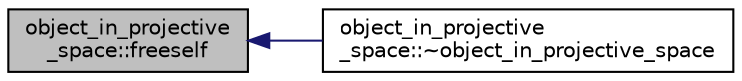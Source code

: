 digraph "object_in_projective_space::freeself"
{
  edge [fontname="Helvetica",fontsize="10",labelfontname="Helvetica",labelfontsize="10"];
  node [fontname="Helvetica",fontsize="10",shape=record];
  rankdir="LR";
  Node47 [label="object_in_projective\l_space::freeself",height=0.2,width=0.4,color="black", fillcolor="grey75", style="filled", fontcolor="black"];
  Node47 -> Node48 [dir="back",color="midnightblue",fontsize="10",style="solid",fontname="Helvetica"];
  Node48 [label="object_in_projective\l_space::~object_in_projective_space",height=0.2,width=0.4,color="black", fillcolor="white", style="filled",URL="$d7/d08/classobject__in__projective__space.html#ac2637c804ab163d90e54008bce0580af"];
}
